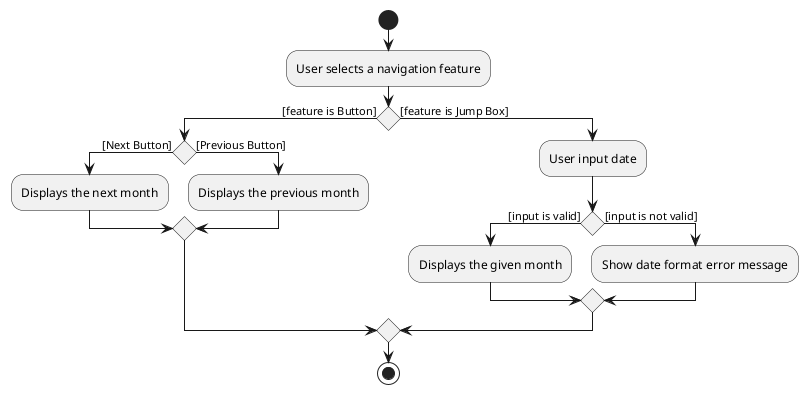 @startuml
'https://plantuml.com/activity-diagram-beta

start
:User selects a navigation feature;
if () then ([feature is Button])
  if () then([Next Button])
    :Displays the next month;
  else ([Previous Button])
    :Displays the previous month;
endif

else ([feature is Jump Box])
    :User input date;
    if () then ([input is valid])
      :Displays the given month;
    else ([input is not valid])
      :Show date format error message;
    endif
endif
stop

@enduml
stop

@enduml
